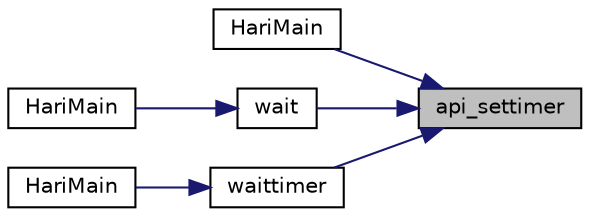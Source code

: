 digraph "api_settimer"
{
 // LATEX_PDF_SIZE
  edge [fontname="Helvetica",fontsize="10",labelfontname="Helvetica",labelfontsize="10"];
  node [fontname="Helvetica",fontsize="10",shape=record];
  rankdir="RL";
  Node1 [label="api_settimer",height=0.2,width=0.4,color="black", fillcolor="grey75", style="filled", fontcolor="black",tooltip="タイマの発火時間を設定します"];
  Node1 -> Node2 [dir="back",color="midnightblue",fontsize="10",style="solid"];
  Node2 [label="HariMain",height=0.2,width=0.4,color="black", fillcolor="white", style="filled",URL="$beepdown_8c.html#a3bfd04b86eb41bd7301c75a3df6a89e0",tooltip=" "];
  Node1 -> Node3 [dir="back",color="midnightblue",fontsize="10",style="solid"];
  Node3 [label="wait",height=0.2,width=0.4,color="black", fillcolor="white", style="filled",URL="$invader_8c.html#aed97d66a8b5d7df6a7cb9bfe840456de",tooltip=" "];
  Node3 -> Node4 [dir="back",color="midnightblue",fontsize="10",style="solid"];
  Node4 [label="HariMain",height=0.2,width=0.4,color="black", fillcolor="white", style="filled",URL="$invader_8c.html#a3bfd04b86eb41bd7301c75a3df6a89e0",tooltip=" "];
  Node1 -> Node5 [dir="back",color="midnightblue",fontsize="10",style="solid"];
  Node5 [label="waittimer",height=0.2,width=0.4,color="black", fillcolor="white", style="filled",URL="$mmlplay_8c.html#a1038afdfce1ca1b4e8a53320ea1a0d25",tooltip=" "];
  Node5 -> Node6 [dir="back",color="midnightblue",fontsize="10",style="solid"];
  Node6 [label="HariMain",height=0.2,width=0.4,color="black", fillcolor="white", style="filled",URL="$mmlplay_8c.html#a3bfd04b86eb41bd7301c75a3df6a89e0",tooltip=" "];
}

